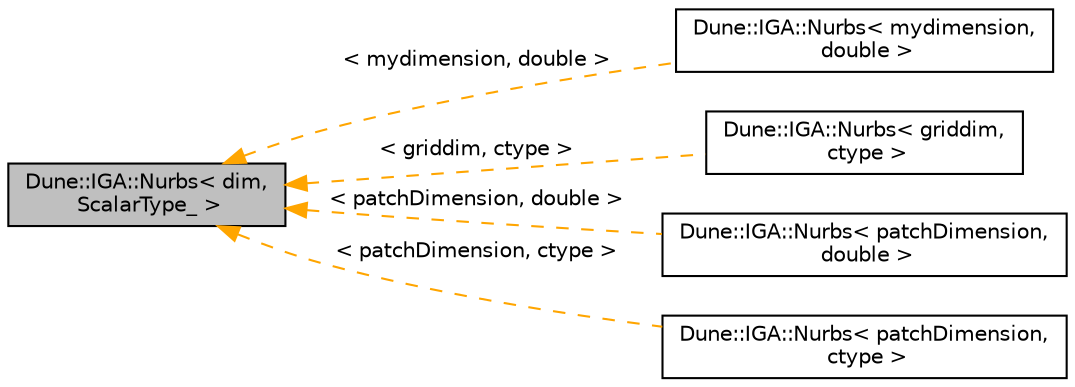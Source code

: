 digraph "Dune::IGA::Nurbs&lt; dim, ScalarType_ &gt;"
{
 // LATEX_PDF_SIZE
  edge [fontname="Helvetica",fontsize="10",labelfontname="Helvetica",labelfontsize="10"];
  node [fontname="Helvetica",fontsize="10",shape=record];
  rankdir="LR";
  Node1 [label="Dune::IGA::Nurbs\< dim,\l ScalarType_ \>",height=0.2,width=0.4,color="black", fillcolor="grey75", style="filled", fontcolor="black",tooltip="A dim dimensional NURBS function."];
  Node1 -> Node2 [dir="back",color="orange",fontsize="10",style="dashed",label=" \< mydimension, double \>" ,fontname="Helvetica"];
  Node2 [label="Dune::IGA::Nurbs\< mydimension,\l double \>",height=0.2,width=0.4,color="black", fillcolor="white", style="filled",URL="$de/d1a/a01179.html",tooltip=" "];
  Node1 -> Node3 [dir="back",color="orange",fontsize="10",style="dashed",label=" \< griddim, ctype \>" ,fontname="Helvetica"];
  Node3 [label="Dune::IGA::Nurbs\< griddim,\l ctype \>",height=0.2,width=0.4,color="black", fillcolor="white", style="filled",URL="$de/d1a/a01179.html",tooltip=" "];
  Node1 -> Node4 [dir="back",color="orange",fontsize="10",style="dashed",label=" \< patchDimension, double \>" ,fontname="Helvetica"];
  Node4 [label="Dune::IGA::Nurbs\< patchDimension,\l double \>",height=0.2,width=0.4,color="black", fillcolor="white", style="filled",URL="$de/d1a/a01179.html",tooltip=" "];
  Node1 -> Node5 [dir="back",color="orange",fontsize="10",style="dashed",label=" \< patchDimension, ctype \>" ,fontname="Helvetica"];
  Node5 [label="Dune::IGA::Nurbs\< patchDimension,\l ctype \>",height=0.2,width=0.4,color="black", fillcolor="white", style="filled",URL="$de/d1a/a01179.html",tooltip=" "];
}
